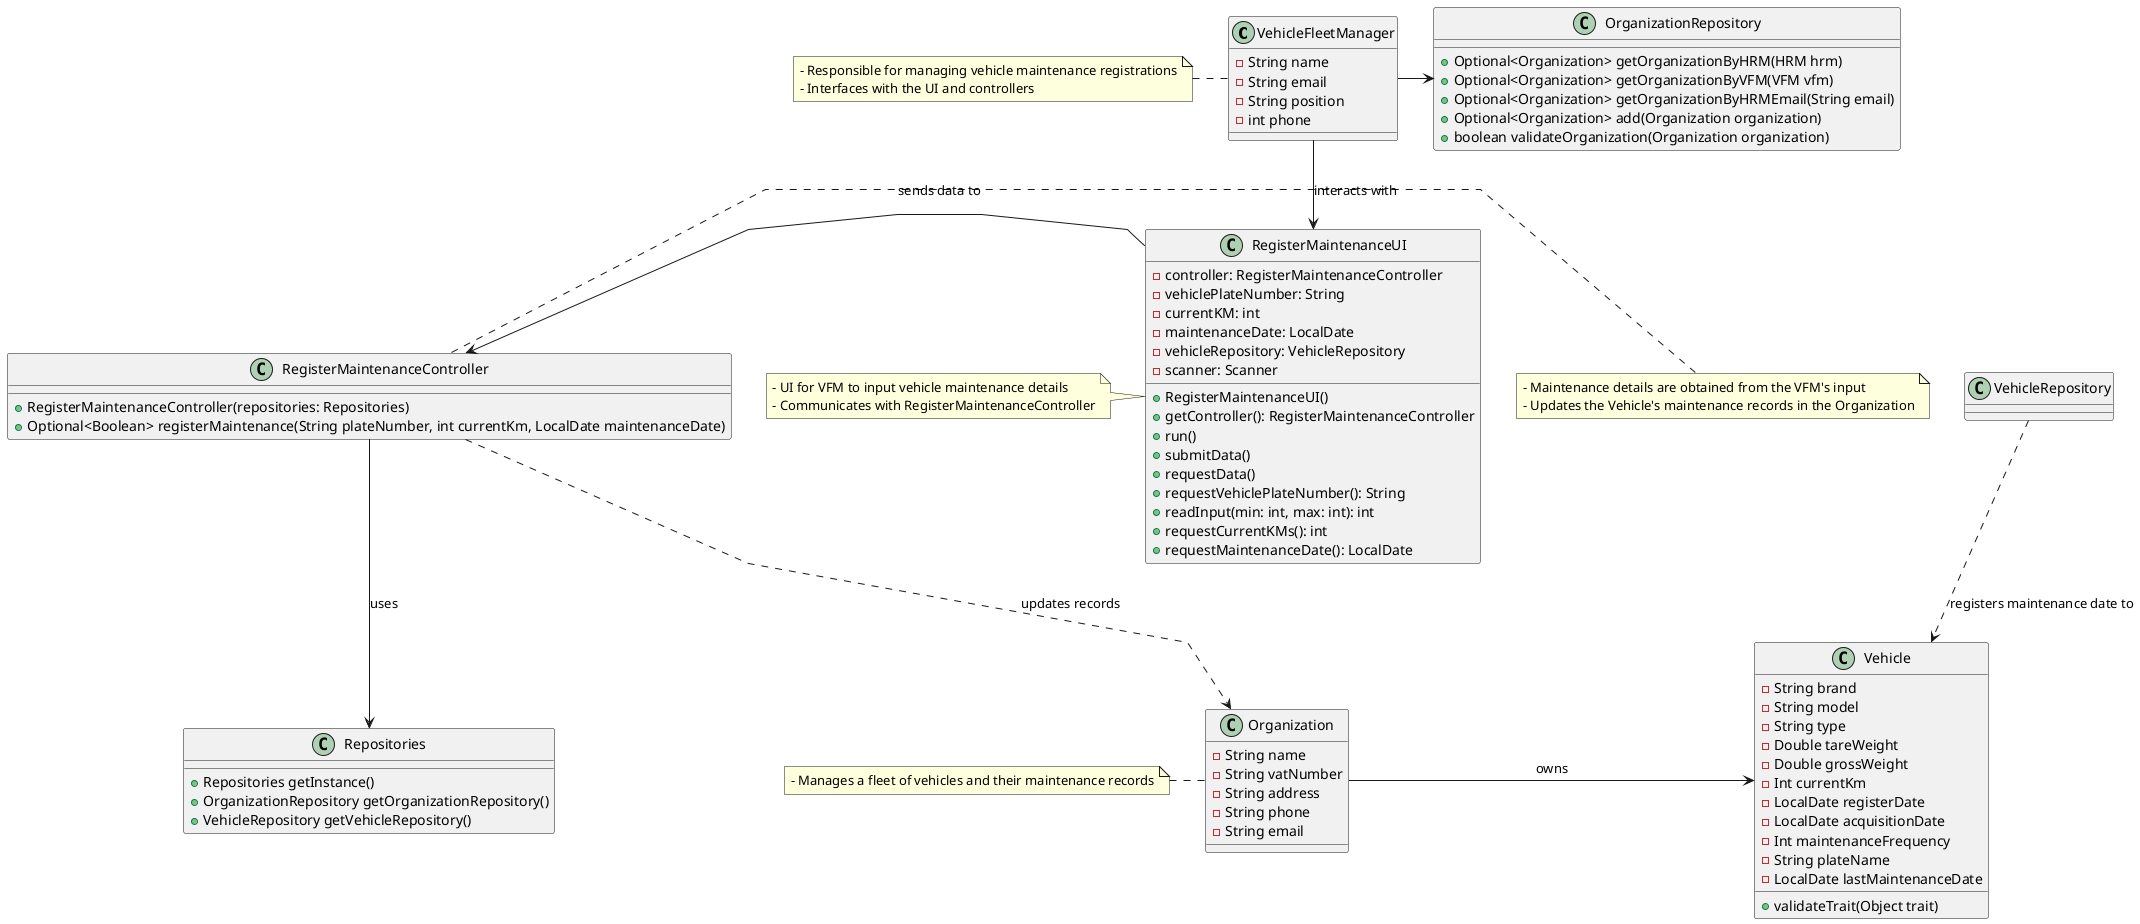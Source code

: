 @startuml
'skinparam monochrome true
skinparam packageStyle rectangle
skinparam shadowing false
skinparam linetype polyline
'skinparam linetype orto


class VehicleFleetManager {
  - String name
  - String email
  - String position
  - int phone
}

class Vehicle {
  - String brand
  - String model
  - String type
  - Double tareWeight
  - Double grossWeight
  - Int currentKm
  - LocalDate registerDate
  - LocalDate acquisitionDate
  - Int maintenanceFrequency
  - String plateName
  - LocalDate lastMaintenanceDate
  + validateTrait(Object trait)
}

class Organization {
  - String name
  - String vatNumber
  - String address
  - String phone
  - String email
}

class OrganizationRepository {
  + Optional<Organization> getOrganizationByHRM(HRM hrm)
  + Optional<Organization> getOrganizationByVFM(VFM vfm)
  + Optional<Organization> getOrganizationByHRMEmail(String email)
  + Optional<Organization> add(Organization organization)
  + boolean validateOrganization(Organization organization)
}

class Repositories {
  + Repositories getInstance()
  + OrganizationRepository getOrganizationRepository()
  + VehicleRepository getVehicleRepository()
}

class RegisterMaintenanceController {
  + RegisterMaintenanceController(repositories: Repositories)
  + Optional<Boolean> registerMaintenance(String plateNumber, int currentKm, LocalDate maintenanceDate)
}

class RegisterMaintenanceUI {
        - controller: RegisterMaintenanceController
        - vehiclePlateNumber: String
        - currentKM: int
        - maintenanceDate: LocalDate
        - vehicleRepository: VehicleRepository
        - scanner: Scanner
        + RegisterMaintenanceUI()
        + getController(): RegisterMaintenanceController
        + run()
        + submitData()
        + requestData()
        + requestVehiclePlateNumber(): String
        + readInput(min: int, max: int): int
        + requestCurrentKMs(): int
        + requestMaintenanceDate(): LocalDate
}

note right of RegisterMaintenanceController
  - Maintenance details are obtained from the VFM's input
  - Updates the Vehicle's maintenance records in the Organization
end note

note left of RegisterMaintenanceUI
  - UI for VFM to input vehicle maintenance details
  - Communicates with RegisterMaintenanceController
end note

note left of Organization
  - Manages a fleet of vehicles and their maintenance records
end note

note left of VehicleFleetManager
  - Responsible for managing vehicle maintenance registrations
  - Interfaces with the UI and controllers
end note

VehicleFleetManager -right> OrganizationRepository
VehicleFleetManager -down-> RegisterMaintenanceUI : interacts with
RegisterMaintenanceUI -right-> RegisterMaintenanceController : sends data to
RegisterMaintenanceController -down-> Repositories : uses
Organization -right-> Vehicle : owns
VehicleRepository ..> Vehicle : registers maintenance date to
RegisterMaintenanceController ..> Organization : updates records

@enduml
